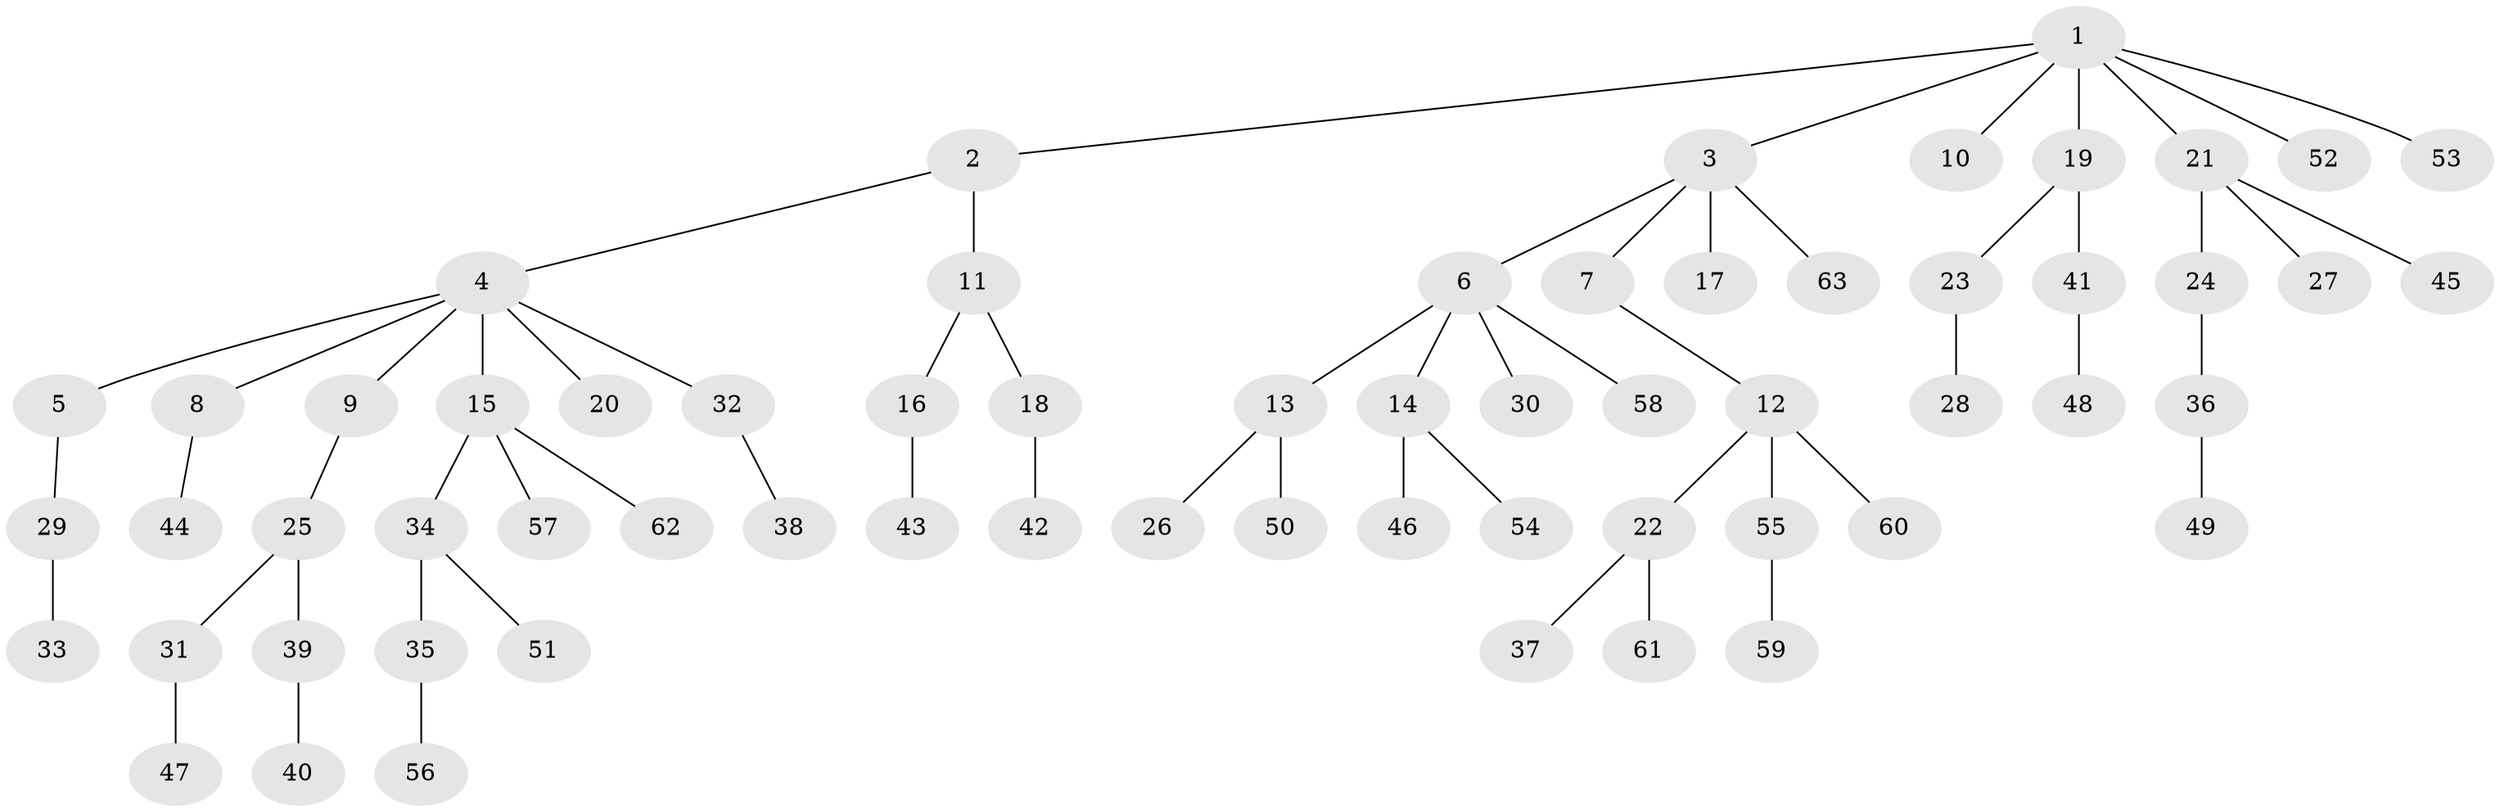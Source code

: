 // Generated by graph-tools (version 1.1) at 2025/02/03/09/25 03:02:21]
// undirected, 63 vertices, 62 edges
graph export_dot {
graph [start="1"]
  node [color=gray90,style=filled];
  1;
  2;
  3;
  4;
  5;
  6;
  7;
  8;
  9;
  10;
  11;
  12;
  13;
  14;
  15;
  16;
  17;
  18;
  19;
  20;
  21;
  22;
  23;
  24;
  25;
  26;
  27;
  28;
  29;
  30;
  31;
  32;
  33;
  34;
  35;
  36;
  37;
  38;
  39;
  40;
  41;
  42;
  43;
  44;
  45;
  46;
  47;
  48;
  49;
  50;
  51;
  52;
  53;
  54;
  55;
  56;
  57;
  58;
  59;
  60;
  61;
  62;
  63;
  1 -- 2;
  1 -- 3;
  1 -- 10;
  1 -- 19;
  1 -- 21;
  1 -- 52;
  1 -- 53;
  2 -- 4;
  2 -- 11;
  3 -- 6;
  3 -- 7;
  3 -- 17;
  3 -- 63;
  4 -- 5;
  4 -- 8;
  4 -- 9;
  4 -- 15;
  4 -- 20;
  4 -- 32;
  5 -- 29;
  6 -- 13;
  6 -- 14;
  6 -- 30;
  6 -- 58;
  7 -- 12;
  8 -- 44;
  9 -- 25;
  11 -- 16;
  11 -- 18;
  12 -- 22;
  12 -- 55;
  12 -- 60;
  13 -- 26;
  13 -- 50;
  14 -- 46;
  14 -- 54;
  15 -- 34;
  15 -- 57;
  15 -- 62;
  16 -- 43;
  18 -- 42;
  19 -- 23;
  19 -- 41;
  21 -- 24;
  21 -- 27;
  21 -- 45;
  22 -- 37;
  22 -- 61;
  23 -- 28;
  24 -- 36;
  25 -- 31;
  25 -- 39;
  29 -- 33;
  31 -- 47;
  32 -- 38;
  34 -- 35;
  34 -- 51;
  35 -- 56;
  36 -- 49;
  39 -- 40;
  41 -- 48;
  55 -- 59;
}
